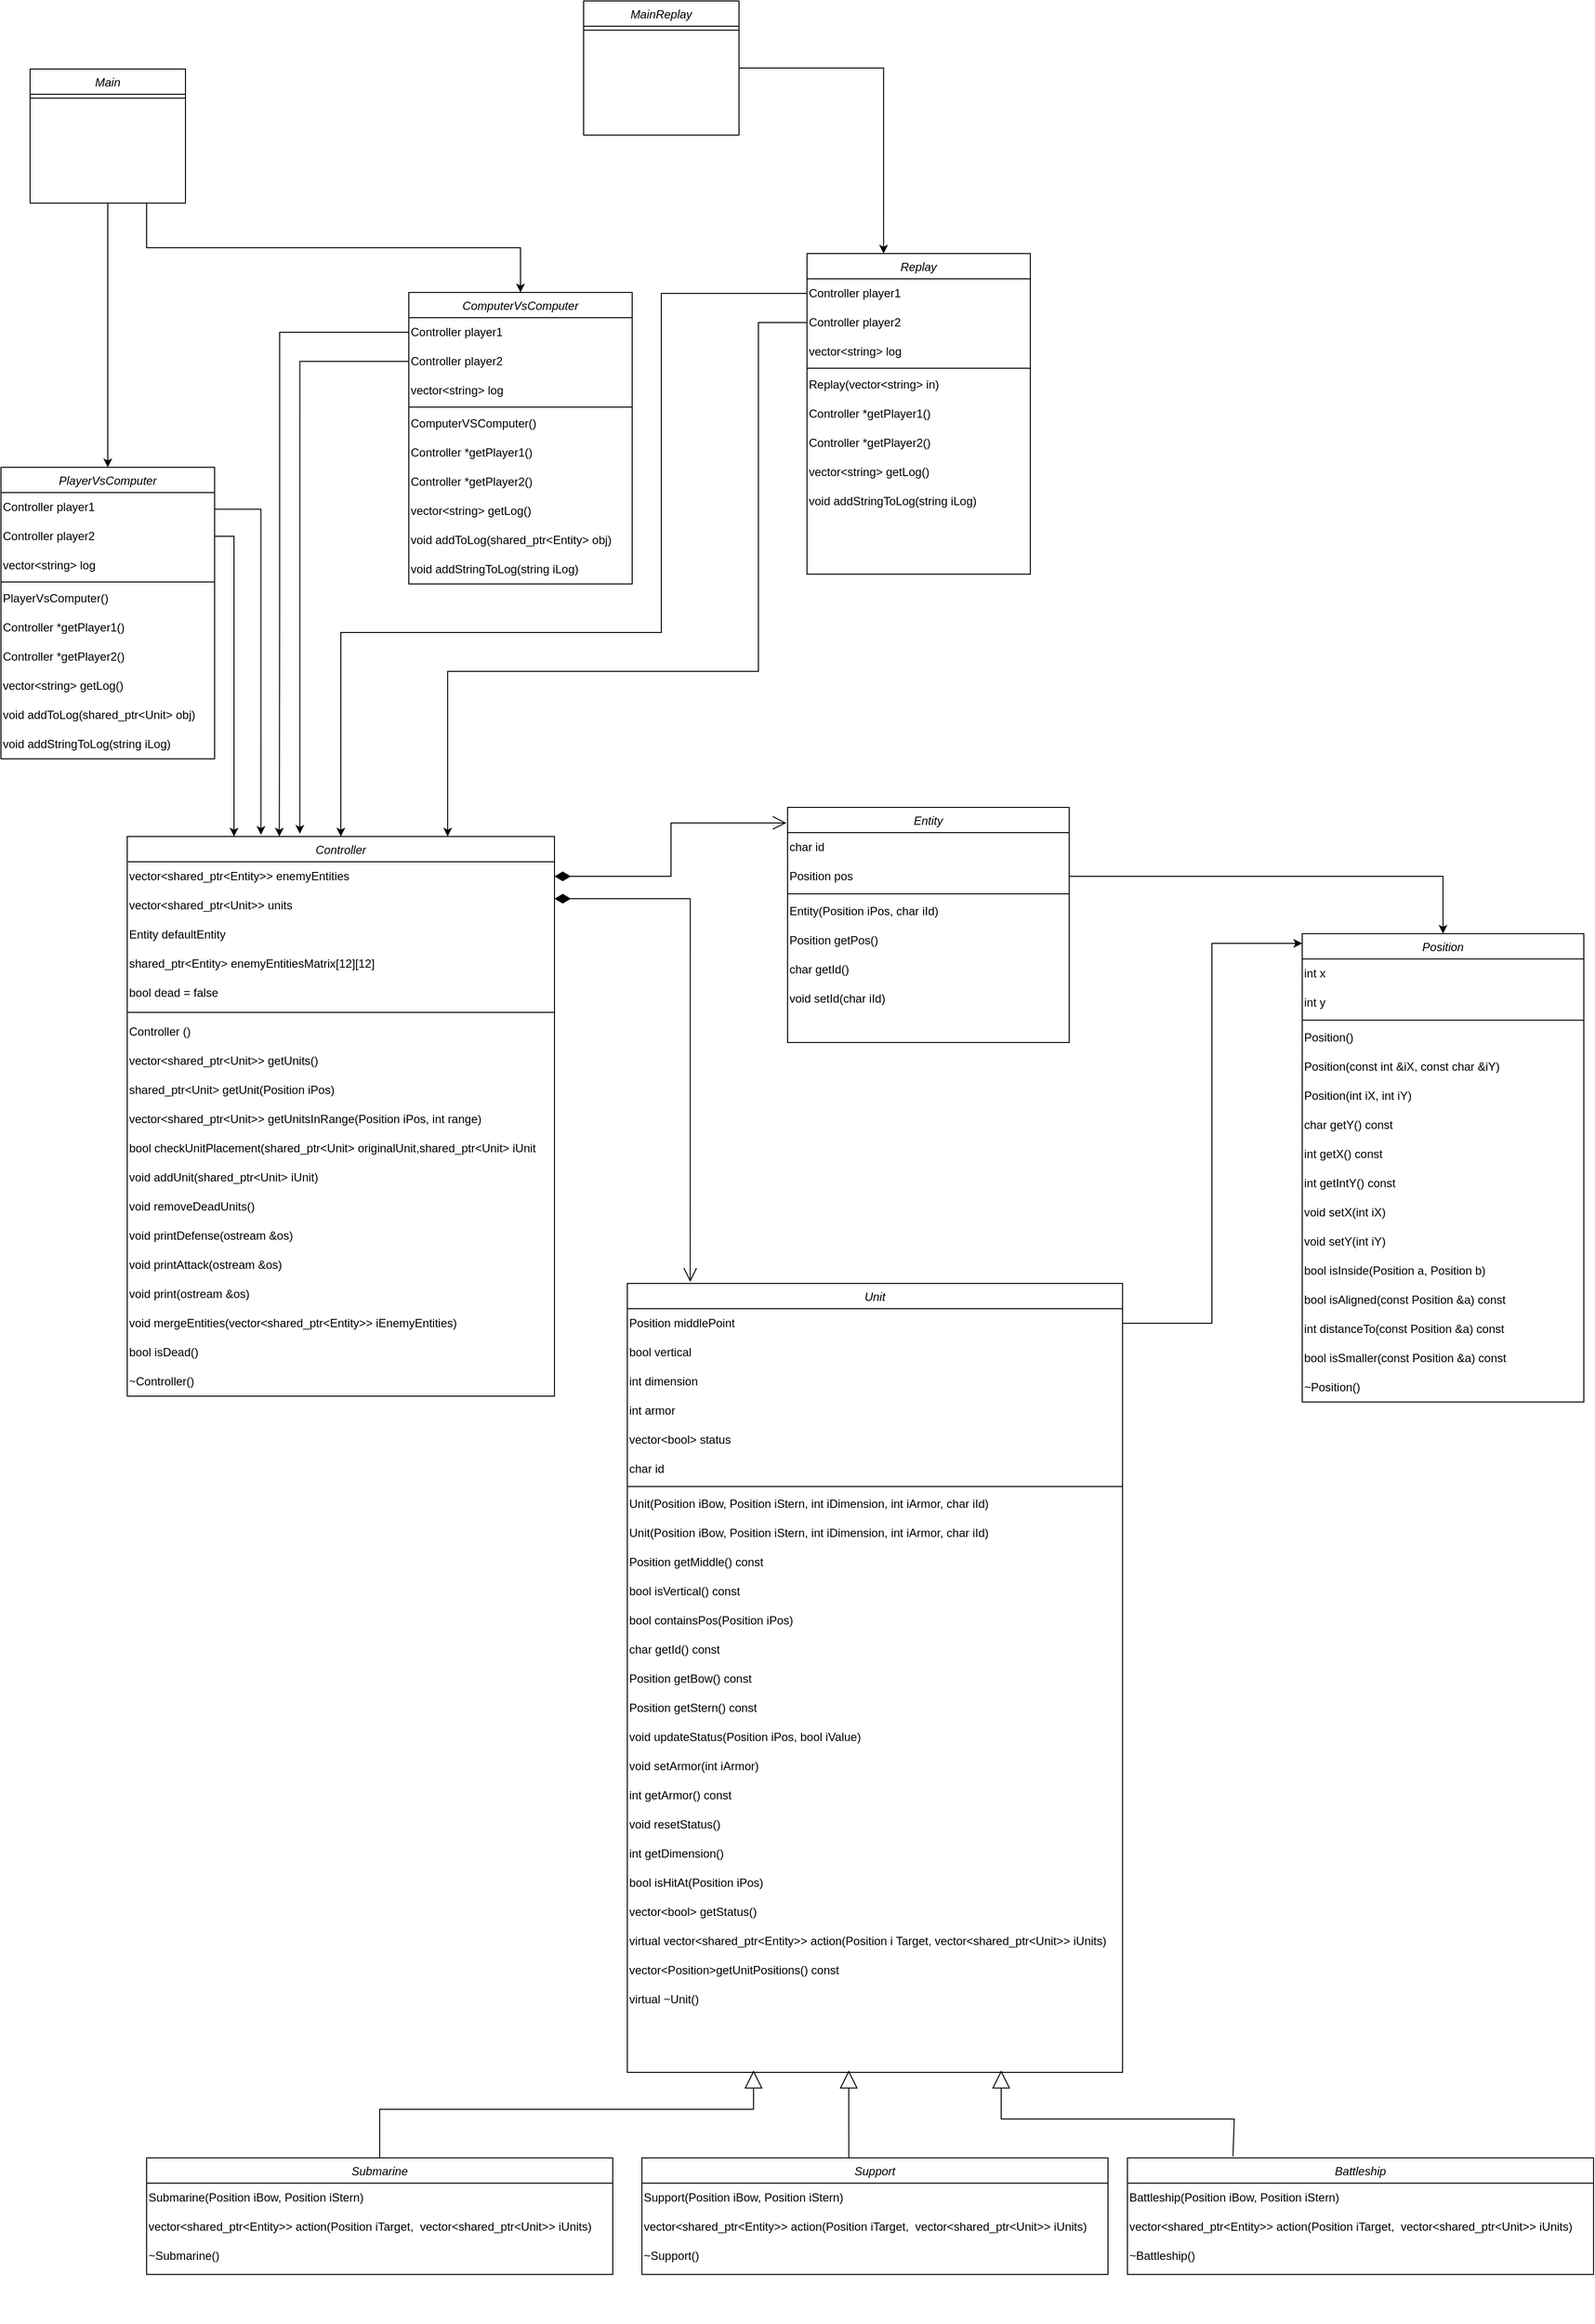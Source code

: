 <mxfile version="20.8.5" type="device"><diagram id="C5RBs43oDa-KdzZeNtuy" name="Page-1"><mxGraphModel dx="2187" dy="2402" grid="1" gridSize="10" guides="1" tooltips="1" connect="1" arrows="1" fold="1" page="1" pageScale="1" pageWidth="827" pageHeight="1169" math="0" shadow="0"><root><mxCell id="WIyWlLk6GJQsqaUBKTNV-0"/><mxCell id="WIyWlLk6GJQsqaUBKTNV-1" parent="WIyWlLk6GJQsqaUBKTNV-0"/><mxCell id="rDjXZkEFEKfx2-Y-VsFt-20" style="edgeStyle=orthogonalEdgeStyle;rounded=0;orthogonalLoop=1;jettySize=auto;html=1;" parent="WIyWlLk6GJQsqaUBKTNV-1" source="zkfFHV4jXpPFQw0GAbJ--0" target="rDjXZkEFEKfx2-Y-VsFt-1" edge="1"><mxGeometry relative="1" as="geometry"/></mxCell><mxCell id="rDjXZkEFEKfx2-Y-VsFt-21" style="edgeStyle=orthogonalEdgeStyle;rounded=0;orthogonalLoop=1;jettySize=auto;html=1;exitX=0.75;exitY=1;exitDx=0;exitDy=0;" parent="WIyWlLk6GJQsqaUBKTNV-1" source="zkfFHV4jXpPFQw0GAbJ--0" target="rDjXZkEFEKfx2-Y-VsFt-4" edge="1"><mxGeometry relative="1" as="geometry"/></mxCell><mxCell id="zkfFHV4jXpPFQw0GAbJ--0" value="Main" style="swimlane;fontStyle=2;align=center;verticalAlign=top;childLayout=stackLayout;horizontal=1;startSize=26;horizontalStack=0;resizeParent=1;resizeLast=0;collapsible=1;marginBottom=0;rounded=0;shadow=0;strokeWidth=1;" parent="WIyWlLk6GJQsqaUBKTNV-1" vertex="1"><mxGeometry x="-200" y="-190" width="160" height="138" as="geometry"><mxRectangle x="230" y="140" width="160" height="26" as="alternateBounds"/></mxGeometry></mxCell><mxCell id="zkfFHV4jXpPFQw0GAbJ--4" value="" style="line;html=1;strokeWidth=1;align=left;verticalAlign=middle;spacingTop=-1;spacingLeft=3;spacingRight=3;rotatable=0;labelPosition=right;points=[];portConstraint=eastwest;" parent="zkfFHV4jXpPFQw0GAbJ--0" vertex="1"><mxGeometry y="26" width="160" height="8" as="geometry"/></mxCell><mxCell id="rDjXZkEFEKfx2-Y-VsFt-1" value="PlayerVsComputer" style="swimlane;fontStyle=2;align=center;verticalAlign=top;childLayout=stackLayout;horizontal=1;startSize=26;horizontalStack=0;resizeParent=1;resizeLast=0;collapsible=1;marginBottom=0;rounded=0;shadow=0;strokeWidth=1;" parent="WIyWlLk6GJQsqaUBKTNV-1" vertex="1"><mxGeometry x="-230" y="220" width="220" height="300" as="geometry"><mxRectangle x="230" y="140" width="160" height="26" as="alternateBounds"/></mxGeometry></mxCell><mxCell id="rDjXZkEFEKfx2-Y-VsFt-3" value="&lt;div&gt;Controller player1&lt;/div&gt;" style="text;html=1;align=left;verticalAlign=middle;resizable=0;points=[];autosize=1;strokeColor=none;fillColor=none;" parent="rDjXZkEFEKfx2-Y-VsFt-1" vertex="1"><mxGeometry y="26" width="220" height="30" as="geometry"/></mxCell><mxCell id="TVX4Oz9y-UDK_gbs2O9g-25" value="&lt;div&gt;Controller player2&lt;/div&gt;" style="text;html=1;align=left;verticalAlign=middle;resizable=0;points=[];autosize=1;strokeColor=none;fillColor=none;" vertex="1" parent="rDjXZkEFEKfx2-Y-VsFt-1"><mxGeometry y="56" width="220" height="30" as="geometry"/></mxCell><mxCell id="TVX4Oz9y-UDK_gbs2O9g-26" value="vector&amp;lt;string&amp;gt; log" style="text;html=1;align=left;verticalAlign=middle;resizable=0;points=[];autosize=1;strokeColor=none;fillColor=none;" vertex="1" parent="rDjXZkEFEKfx2-Y-VsFt-1"><mxGeometry y="86" width="220" height="30" as="geometry"/></mxCell><mxCell id="rDjXZkEFEKfx2-Y-VsFt-2" value="" style="line;html=1;strokeWidth=1;align=left;verticalAlign=middle;spacingTop=-1;spacingLeft=3;spacingRight=3;rotatable=0;labelPosition=right;points=[];portConstraint=eastwest;" parent="rDjXZkEFEKfx2-Y-VsFt-1" vertex="1"><mxGeometry y="116" width="220" height="4" as="geometry"/></mxCell><mxCell id="TVX4Oz9y-UDK_gbs2O9g-29" value="PlayerVsComputer()" style="text;html=1;align=left;verticalAlign=middle;resizable=0;points=[];autosize=1;strokeColor=none;fillColor=none;" vertex="1" parent="rDjXZkEFEKfx2-Y-VsFt-1"><mxGeometry y="120" width="220" height="30" as="geometry"/></mxCell><mxCell id="TVX4Oz9y-UDK_gbs2O9g-30" value="Controller *getPlayer1()" style="text;html=1;align=left;verticalAlign=middle;resizable=0;points=[];autosize=1;strokeColor=none;fillColor=none;" vertex="1" parent="rDjXZkEFEKfx2-Y-VsFt-1"><mxGeometry y="150" width="220" height="30" as="geometry"/></mxCell><mxCell id="TVX4Oz9y-UDK_gbs2O9g-31" value="Controller *getPlayer2()" style="text;html=1;align=left;verticalAlign=middle;resizable=0;points=[];autosize=1;strokeColor=none;fillColor=none;" vertex="1" parent="rDjXZkEFEKfx2-Y-VsFt-1"><mxGeometry y="180" width="220" height="30" as="geometry"/></mxCell><mxCell id="TVX4Oz9y-UDK_gbs2O9g-32" value="vector&amp;lt;string&amp;gt; getLog()" style="text;html=1;align=left;verticalAlign=middle;resizable=0;points=[];autosize=1;strokeColor=none;fillColor=none;" vertex="1" parent="rDjXZkEFEKfx2-Y-VsFt-1"><mxGeometry y="210" width="220" height="30" as="geometry"/></mxCell><mxCell id="TVX4Oz9y-UDK_gbs2O9g-33" value="void addToLog(shared_ptr&amp;lt;Unit&amp;gt; obj)" style="text;html=1;align=left;verticalAlign=middle;resizable=0;points=[];autosize=1;strokeColor=none;fillColor=none;" vertex="1" parent="rDjXZkEFEKfx2-Y-VsFt-1"><mxGeometry y="240" width="220" height="30" as="geometry"/></mxCell><mxCell id="TVX4Oz9y-UDK_gbs2O9g-34" value="void addStringToLog(string iLog)" style="text;html=1;align=left;verticalAlign=middle;resizable=0;points=[];autosize=1;strokeColor=none;fillColor=none;" vertex="1" parent="rDjXZkEFEKfx2-Y-VsFt-1"><mxGeometry y="270" width="220" height="30" as="geometry"/></mxCell><mxCell id="rDjXZkEFEKfx2-Y-VsFt-4" value="ComputerVsComputer" style="swimlane;fontStyle=2;align=center;verticalAlign=top;childLayout=stackLayout;horizontal=1;startSize=26;horizontalStack=0;resizeParent=1;resizeLast=0;collapsible=1;marginBottom=0;rounded=0;shadow=0;strokeWidth=1;" parent="WIyWlLk6GJQsqaUBKTNV-1" vertex="1"><mxGeometry x="190" y="40" width="230" height="300" as="geometry"><mxRectangle x="230" y="140" width="160" height="26" as="alternateBounds"/></mxGeometry></mxCell><mxCell id="rDjXZkEFEKfx2-Y-VsFt-5" value="Controller player1" style="text;html=1;align=left;verticalAlign=middle;resizable=0;points=[];autosize=1;strokeColor=none;fillColor=none;" parent="rDjXZkEFEKfx2-Y-VsFt-4" vertex="1"><mxGeometry y="26" width="230" height="30" as="geometry"/></mxCell><mxCell id="TVX4Oz9y-UDK_gbs2O9g-35" value="&lt;div&gt;Controller player2&lt;/div&gt;" style="text;html=1;align=left;verticalAlign=middle;resizable=0;points=[];autosize=1;strokeColor=none;fillColor=none;" vertex="1" parent="rDjXZkEFEKfx2-Y-VsFt-4"><mxGeometry y="56" width="230" height="30" as="geometry"/></mxCell><mxCell id="TVX4Oz9y-UDK_gbs2O9g-36" value="vector&amp;lt;string&amp;gt; log" style="text;html=1;align=left;verticalAlign=middle;resizable=0;points=[];autosize=1;strokeColor=none;fillColor=none;" vertex="1" parent="rDjXZkEFEKfx2-Y-VsFt-4"><mxGeometry y="86" width="230" height="30" as="geometry"/></mxCell><mxCell id="rDjXZkEFEKfx2-Y-VsFt-6" value="" style="line;html=1;strokeWidth=1;align=left;verticalAlign=middle;spacingTop=-1;spacingLeft=3;spacingRight=3;rotatable=0;labelPosition=right;points=[];portConstraint=eastwest;" parent="rDjXZkEFEKfx2-Y-VsFt-4" vertex="1"><mxGeometry y="116" width="230" height="4" as="geometry"/></mxCell><mxCell id="TVX4Oz9y-UDK_gbs2O9g-37" value="ComputerVSComputer()" style="text;html=1;align=left;verticalAlign=middle;resizable=0;points=[];autosize=1;strokeColor=none;fillColor=none;" vertex="1" parent="rDjXZkEFEKfx2-Y-VsFt-4"><mxGeometry y="120" width="230" height="30" as="geometry"/></mxCell><mxCell id="TVX4Oz9y-UDK_gbs2O9g-38" value="Controller *getPlayer1()" style="text;html=1;align=left;verticalAlign=middle;resizable=0;points=[];autosize=1;strokeColor=none;fillColor=none;" vertex="1" parent="rDjXZkEFEKfx2-Y-VsFt-4"><mxGeometry y="150" width="230" height="30" as="geometry"/></mxCell><mxCell id="TVX4Oz9y-UDK_gbs2O9g-39" value="&lt;div&gt;Controller *getPlayer2()&lt;/div&gt;" style="text;html=1;align=left;verticalAlign=middle;resizable=0;points=[];autosize=1;strokeColor=none;fillColor=none;" vertex="1" parent="rDjXZkEFEKfx2-Y-VsFt-4"><mxGeometry y="180" width="230" height="30" as="geometry"/></mxCell><mxCell id="TVX4Oz9y-UDK_gbs2O9g-40" value="vector&amp;lt;string&amp;gt; getLog()" style="text;html=1;align=left;verticalAlign=middle;resizable=0;points=[];autosize=1;strokeColor=none;fillColor=none;" vertex="1" parent="rDjXZkEFEKfx2-Y-VsFt-4"><mxGeometry y="210" width="230" height="30" as="geometry"/></mxCell><mxCell id="TVX4Oz9y-UDK_gbs2O9g-41" value="void addToLog(shared_ptr&amp;lt;Entity&amp;gt; obj)" style="text;html=1;align=left;verticalAlign=middle;resizable=0;points=[];autosize=1;strokeColor=none;fillColor=none;" vertex="1" parent="rDjXZkEFEKfx2-Y-VsFt-4"><mxGeometry y="240" width="230" height="30" as="geometry"/></mxCell><mxCell id="TVX4Oz9y-UDK_gbs2O9g-42" value="void addStringToLog(string iLog)" style="text;html=1;align=left;verticalAlign=middle;resizable=0;points=[];autosize=1;strokeColor=none;fillColor=none;" vertex="1" parent="rDjXZkEFEKfx2-Y-VsFt-4"><mxGeometry y="270" width="230" height="30" as="geometry"/></mxCell><mxCell id="rDjXZkEFEKfx2-Y-VsFt-8" value="Controller" style="swimlane;fontStyle=2;align=center;verticalAlign=top;childLayout=stackLayout;horizontal=1;startSize=26;horizontalStack=0;resizeParent=1;resizeLast=0;collapsible=1;marginBottom=0;rounded=0;shadow=0;strokeWidth=1;" parent="WIyWlLk6GJQsqaUBKTNV-1" vertex="1"><mxGeometry x="-100" y="600" width="440" height="576" as="geometry"><mxRectangle x="230" y="140" width="160" height="26" as="alternateBounds"/></mxGeometry></mxCell><mxCell id="rDjXZkEFEKfx2-Y-VsFt-9" value="vector&amp;lt;shared_ptr&amp;lt;Entity&amp;gt;&amp;gt; enemyEntities" style="text;html=1;align=left;verticalAlign=middle;resizable=0;points=[];autosize=1;strokeColor=none;fillColor=none;" parent="rDjXZkEFEKfx2-Y-VsFt-8" vertex="1"><mxGeometry y="26" width="440" height="30" as="geometry"/></mxCell><mxCell id="rDjXZkEFEKfx2-Y-VsFt-13" value="vector&amp;lt;shared_ptr&amp;lt;Unit&amp;gt;&amp;gt; units " style="text;html=1;align=left;verticalAlign=middle;resizable=0;points=[];autosize=1;strokeColor=none;fillColor=none;" parent="rDjXZkEFEKfx2-Y-VsFt-8" vertex="1"><mxGeometry y="56" width="440" height="30" as="geometry"/></mxCell><mxCell id="TVX4Oz9y-UDK_gbs2O9g-12" value="Entity defaultEntity" style="text;html=1;align=left;verticalAlign=middle;resizable=0;points=[];autosize=1;strokeColor=none;fillColor=none;" vertex="1" parent="rDjXZkEFEKfx2-Y-VsFt-8"><mxGeometry y="86" width="440" height="30" as="geometry"/></mxCell><mxCell id="TVX4Oz9y-UDK_gbs2O9g-13" value="shared_ptr&amp;lt;Entity&amp;gt; enemyEntitiesMatrix[12][12]" style="text;html=1;align=left;verticalAlign=middle;resizable=0;points=[];autosize=1;strokeColor=none;fillColor=none;" vertex="1" parent="rDjXZkEFEKfx2-Y-VsFt-8"><mxGeometry y="116" width="440" height="30" as="geometry"/></mxCell><mxCell id="TVX4Oz9y-UDK_gbs2O9g-14" value="bool dead = false" style="text;html=1;align=left;verticalAlign=middle;resizable=0;points=[];autosize=1;strokeColor=none;fillColor=none;" vertex="1" parent="rDjXZkEFEKfx2-Y-VsFt-8"><mxGeometry y="146" width="440" height="30" as="geometry"/></mxCell><mxCell id="rDjXZkEFEKfx2-Y-VsFt-10" value="" style="line;html=1;strokeWidth=1;align=left;verticalAlign=middle;spacingTop=-1;spacingLeft=3;spacingRight=3;rotatable=0;labelPosition=right;points=[];portConstraint=eastwest;" parent="rDjXZkEFEKfx2-Y-VsFt-8" vertex="1"><mxGeometry y="176" width="440" height="10" as="geometry"/></mxCell><mxCell id="rDjXZkEFEKfx2-Y-VsFt-26" value="Controller ()" style="text;html=1;align=left;verticalAlign=middle;resizable=0;points=[];autosize=1;strokeColor=none;fillColor=none;" parent="rDjXZkEFEKfx2-Y-VsFt-8" vertex="1"><mxGeometry y="186" width="440" height="30" as="geometry"/></mxCell><mxCell id="rDjXZkEFEKfx2-Y-VsFt-28" value="vector&amp;lt;shared_ptr&amp;lt;Unit&amp;gt;&amp;gt; getUnits()" style="text;html=1;align=left;verticalAlign=middle;resizable=0;points=[];autosize=1;strokeColor=none;fillColor=none;" parent="rDjXZkEFEKfx2-Y-VsFt-8" vertex="1"><mxGeometry y="216" width="440" height="30" as="geometry"/></mxCell><mxCell id="rDjXZkEFEKfx2-Y-VsFt-29" value="shared_ptr&amp;lt;Unit&amp;gt; getUnit(Position iPos)" style="text;html=1;align=left;verticalAlign=middle;resizable=0;points=[];autosize=1;strokeColor=none;fillColor=none;" parent="rDjXZkEFEKfx2-Y-VsFt-8" vertex="1"><mxGeometry y="246" width="440" height="30" as="geometry"/></mxCell><mxCell id="rDjXZkEFEKfx2-Y-VsFt-30" value="vector&amp;lt;shared_ptr&amp;lt;Unit&amp;gt;&amp;gt; getUnitsInRange(Position iPos, int range)" style="text;html=1;align=left;verticalAlign=middle;resizable=0;points=[];autosize=1;strokeColor=none;fillColor=none;" parent="rDjXZkEFEKfx2-Y-VsFt-8" vertex="1"><mxGeometry y="276" width="440" height="30" as="geometry"/></mxCell><mxCell id="TVX4Oz9y-UDK_gbs2O9g-15" value="bool checkUnitPlacement(shared_ptr&amp;lt;Unit&amp;gt; originalUnit,shared_ptr&amp;lt;Unit&amp;gt; iUnit" style="text;html=1;align=left;verticalAlign=middle;resizable=0;points=[];autosize=1;strokeColor=none;fillColor=none;" vertex="1" parent="rDjXZkEFEKfx2-Y-VsFt-8"><mxGeometry y="306" width="440" height="30" as="geometry"/></mxCell><mxCell id="rDjXZkEFEKfx2-Y-VsFt-31" value="void addUnit(shared_ptr&amp;lt;Unit&amp;gt; iUnit)" style="text;html=1;align=left;verticalAlign=middle;resizable=0;points=[];autosize=1;strokeColor=none;fillColor=none;" parent="rDjXZkEFEKfx2-Y-VsFt-8" vertex="1"><mxGeometry y="336" width="440" height="30" as="geometry"/></mxCell><mxCell id="rDjXZkEFEKfx2-Y-VsFt-27" value="void removeDeadUnits()" style="text;html=1;align=left;verticalAlign=middle;resizable=0;points=[];autosize=1;strokeColor=none;fillColor=none;" parent="rDjXZkEFEKfx2-Y-VsFt-8" vertex="1"><mxGeometry y="366" width="440" height="30" as="geometry"/></mxCell><mxCell id="TVX4Oz9y-UDK_gbs2O9g-17" value="void printDefense(ostream &amp;amp;os)" style="text;html=1;align=left;verticalAlign=middle;resizable=0;points=[];autosize=1;strokeColor=none;fillColor=none;" vertex="1" parent="rDjXZkEFEKfx2-Y-VsFt-8"><mxGeometry y="396" width="440" height="30" as="geometry"/></mxCell><mxCell id="TVX4Oz9y-UDK_gbs2O9g-18" value="void printAttack(ostream &amp;amp;os)" style="text;html=1;align=left;verticalAlign=middle;resizable=0;points=[];autosize=1;strokeColor=none;fillColor=none;" vertex="1" parent="rDjXZkEFEKfx2-Y-VsFt-8"><mxGeometry y="426" width="440" height="30" as="geometry"/></mxCell><mxCell id="TVX4Oz9y-UDK_gbs2O9g-19" value="&lt;div&gt;void print(ostream &amp;amp;os)&lt;/div&gt;" style="text;html=1;align=left;verticalAlign=middle;resizable=0;points=[];autosize=1;strokeColor=none;fillColor=none;" vertex="1" parent="rDjXZkEFEKfx2-Y-VsFt-8"><mxGeometry y="456" width="440" height="30" as="geometry"/></mxCell><mxCell id="TVX4Oz9y-UDK_gbs2O9g-20" value="void mergeEntities(vector&amp;lt;shared_ptr&amp;lt;Entity&amp;gt;&amp;gt; iEnemyEntities)" style="text;html=1;align=left;verticalAlign=middle;resizable=0;points=[];autosize=1;strokeColor=none;fillColor=none;" vertex="1" parent="rDjXZkEFEKfx2-Y-VsFt-8"><mxGeometry y="486" width="440" height="30" as="geometry"/></mxCell><mxCell id="TVX4Oz9y-UDK_gbs2O9g-21" value="bool isDead()" style="text;html=1;align=left;verticalAlign=middle;resizable=0;points=[];autosize=1;strokeColor=none;fillColor=none;" vertex="1" parent="rDjXZkEFEKfx2-Y-VsFt-8"><mxGeometry y="516" width="440" height="30" as="geometry"/></mxCell><mxCell id="jELDrDaK_iB4MSTsJvX1-37" value="&lt;div align=&quot;left&quot;&gt;~Controller()&lt;/div&gt;" style="text;html=1;align=left;verticalAlign=middle;resizable=0;points=[];autosize=1;strokeColor=none;fillColor=none;" parent="rDjXZkEFEKfx2-Y-VsFt-8" vertex="1"><mxGeometry y="546" width="440" height="30" as="geometry"/></mxCell><mxCell id="rDjXZkEFEKfx2-Y-VsFt-33" value="Unit" style="swimlane;fontStyle=2;align=center;verticalAlign=top;childLayout=stackLayout;horizontal=1;startSize=26;horizontalStack=0;resizeParent=1;resizeLast=0;collapsible=1;marginBottom=0;rounded=0;shadow=0;strokeWidth=1;" parent="WIyWlLk6GJQsqaUBKTNV-1" vertex="1"><mxGeometry x="415" y="1060" width="510" height="812" as="geometry"><mxRectangle x="230" y="140" width="160" height="26" as="alternateBounds"/></mxGeometry></mxCell><mxCell id="rDjXZkEFEKfx2-Y-VsFt-34" value="Position middlePoint" style="text;html=1;align=left;verticalAlign=middle;resizable=0;points=[];autosize=1;strokeColor=none;fillColor=none;" parent="rDjXZkEFEKfx2-Y-VsFt-33" vertex="1"><mxGeometry y="26" width="510" height="30" as="geometry"/></mxCell><mxCell id="rDjXZkEFEKfx2-Y-VsFt-35" value="bool vertical" style="text;html=1;align=left;verticalAlign=middle;resizable=0;points=[];autosize=1;strokeColor=none;fillColor=none;" parent="rDjXZkEFEKfx2-Y-VsFt-33" vertex="1"><mxGeometry y="56" width="510" height="30" as="geometry"/></mxCell><mxCell id="rDjXZkEFEKfx2-Y-VsFt-36" value="int dimension" style="text;html=1;align=left;verticalAlign=middle;resizable=0;points=[];autosize=1;strokeColor=none;fillColor=none;" parent="rDjXZkEFEKfx2-Y-VsFt-33" vertex="1"><mxGeometry y="86" width="510" height="30" as="geometry"/></mxCell><mxCell id="rDjXZkEFEKfx2-Y-VsFt-44" value="int armor" style="text;html=1;align=left;verticalAlign=middle;resizable=0;points=[];autosize=1;strokeColor=none;fillColor=none;" parent="rDjXZkEFEKfx2-Y-VsFt-33" vertex="1"><mxGeometry y="116" width="510" height="30" as="geometry"/></mxCell><mxCell id="rDjXZkEFEKfx2-Y-VsFt-45" value="vector&amp;lt;bool&amp;gt; status" style="text;html=1;align=left;verticalAlign=middle;resizable=0;points=[];autosize=1;strokeColor=none;fillColor=none;" parent="rDjXZkEFEKfx2-Y-VsFt-33" vertex="1"><mxGeometry y="146" width="510" height="30" as="geometry"/></mxCell><mxCell id="rDjXZkEFEKfx2-Y-VsFt-46" value="char id" style="text;html=1;align=left;verticalAlign=middle;resizable=0;points=[];autosize=1;strokeColor=none;fillColor=none;" parent="rDjXZkEFEKfx2-Y-VsFt-33" vertex="1"><mxGeometry y="176" width="510" height="30" as="geometry"/></mxCell><mxCell id="rDjXZkEFEKfx2-Y-VsFt-37" value="" style="line;html=1;strokeWidth=1;align=left;verticalAlign=middle;spacingTop=-1;spacingLeft=3;spacingRight=3;rotatable=0;labelPosition=right;points=[];portConstraint=eastwest;" parent="rDjXZkEFEKfx2-Y-VsFt-33" vertex="1"><mxGeometry y="206" width="510" height="6" as="geometry"/></mxCell><mxCell id="rDjXZkEFEKfx2-Y-VsFt-38" value="Unit(Position iBow, Position iStern, int iDimension, int iArmor, char iId)" style="text;html=1;align=left;verticalAlign=middle;resizable=0;points=[];autosize=1;strokeColor=none;fillColor=none;" parent="rDjXZkEFEKfx2-Y-VsFt-33" vertex="1"><mxGeometry y="212" width="510" height="30" as="geometry"/></mxCell><mxCell id="TVX4Oz9y-UDK_gbs2O9g-0" value="Unit(Position iBow, Position iStern, int iDimension, int iArmor, char iId)" style="text;html=1;align=left;verticalAlign=middle;resizable=0;points=[];autosize=1;strokeColor=none;fillColor=none;" vertex="1" parent="rDjXZkEFEKfx2-Y-VsFt-33"><mxGeometry y="242" width="510" height="30" as="geometry"/></mxCell><mxCell id="rDjXZkEFEKfx2-Y-VsFt-39" value="Position getMiddle() const" style="text;html=1;align=left;verticalAlign=middle;resizable=0;points=[];autosize=1;strokeColor=none;fillColor=none;" parent="rDjXZkEFEKfx2-Y-VsFt-33" vertex="1"><mxGeometry y="272" width="510" height="30" as="geometry"/></mxCell><mxCell id="rDjXZkEFEKfx2-Y-VsFt-43" value="&lt;div&gt;bool isVertical() const&lt;/div&gt;" style="text;html=1;align=left;verticalAlign=middle;resizable=0;points=[];autosize=1;strokeColor=none;fillColor=none;" parent="rDjXZkEFEKfx2-Y-VsFt-33" vertex="1"><mxGeometry y="302" width="510" height="30" as="geometry"/></mxCell><mxCell id="TVX4Oz9y-UDK_gbs2O9g-1" value="bool containsPos(Position iPos)" style="text;html=1;align=left;verticalAlign=middle;resizable=0;points=[];autosize=1;strokeColor=none;fillColor=none;" vertex="1" parent="rDjXZkEFEKfx2-Y-VsFt-33"><mxGeometry y="332" width="510" height="30" as="geometry"/></mxCell><mxCell id="rDjXZkEFEKfx2-Y-VsFt-41" value="&lt;div&gt;char getId() const&lt;/div&gt;" style="text;html=1;align=left;verticalAlign=middle;resizable=0;points=[];autosize=1;strokeColor=none;fillColor=none;" parent="rDjXZkEFEKfx2-Y-VsFt-33" vertex="1"><mxGeometry y="362" width="510" height="30" as="geometry"/></mxCell><mxCell id="jELDrDaK_iB4MSTsJvX1-11" value="Position getBow() const" style="text;html=1;align=left;verticalAlign=middle;resizable=0;points=[];autosize=1;strokeColor=none;fillColor=none;" parent="rDjXZkEFEKfx2-Y-VsFt-33" vertex="1"><mxGeometry y="392" width="510" height="30" as="geometry"/></mxCell><mxCell id="jELDrDaK_iB4MSTsJvX1-12" value="&lt;div align=&quot;left&quot;&gt;Position getStern() const&lt;br&gt;&lt;/div&gt;" style="text;html=1;align=left;verticalAlign=middle;resizable=0;points=[];autosize=1;strokeColor=none;fillColor=none;" parent="rDjXZkEFEKfx2-Y-VsFt-33" vertex="1"><mxGeometry y="422" width="510" height="30" as="geometry"/></mxCell><mxCell id="jELDrDaK_iB4MSTsJvX1-13" value="&lt;div align=&quot;left&quot;&gt;void updateStatus(Position iPos, bool iValue)&lt;/div&gt;" style="text;html=1;align=left;verticalAlign=middle;resizable=0;points=[];autosize=1;strokeColor=none;fillColor=none;" parent="rDjXZkEFEKfx2-Y-VsFt-33" vertex="1"><mxGeometry y="452" width="510" height="30" as="geometry"/></mxCell><mxCell id="jELDrDaK_iB4MSTsJvX1-17" value="&lt;div align=&quot;left&quot;&gt;void setArmor(int iArmor)&lt;/div&gt;" style="text;html=1;align=left;verticalAlign=middle;resizable=0;points=[];autosize=1;strokeColor=none;fillColor=none;" parent="rDjXZkEFEKfx2-Y-VsFt-33" vertex="1"><mxGeometry y="482" width="510" height="30" as="geometry"/></mxCell><mxCell id="TVX4Oz9y-UDK_gbs2O9g-2" value="int getArmor() const" style="text;html=1;align=left;verticalAlign=middle;resizable=0;points=[];autosize=1;strokeColor=none;fillColor=none;" vertex="1" parent="rDjXZkEFEKfx2-Y-VsFt-33"><mxGeometry y="512" width="510" height="30" as="geometry"/></mxCell><mxCell id="jELDrDaK_iB4MSTsJvX1-14" value="&lt;div align=&quot;left&quot;&gt;void resetStatus()&lt;br&gt;&lt;/div&gt;" style="text;html=1;align=left;verticalAlign=middle;resizable=0;points=[];autosize=1;strokeColor=none;fillColor=none;" parent="rDjXZkEFEKfx2-Y-VsFt-33" vertex="1"><mxGeometry y="542" width="510" height="30" as="geometry"/></mxCell><mxCell id="jELDrDaK_iB4MSTsJvX1-15" value="&lt;div align=&quot;left&quot;&gt;int getDimension()&lt;br&gt;&lt;/div&gt;" style="text;html=1;align=left;verticalAlign=middle;resizable=0;points=[];autosize=1;strokeColor=none;fillColor=none;" parent="rDjXZkEFEKfx2-Y-VsFt-33" vertex="1"><mxGeometry y="572" width="510" height="30" as="geometry"/></mxCell><mxCell id="TVX4Oz9y-UDK_gbs2O9g-3" value="bool isHitAt(Position iPos)" style="text;html=1;align=left;verticalAlign=middle;resizable=0;points=[];autosize=1;strokeColor=none;fillColor=none;" vertex="1" parent="rDjXZkEFEKfx2-Y-VsFt-33"><mxGeometry y="602" width="510" height="30" as="geometry"/></mxCell><mxCell id="jELDrDaK_iB4MSTsJvX1-16" value="&lt;div align=&quot;left&quot;&gt;vector&amp;lt;bool&amp;gt; getStatus()&lt;/div&gt;" style="text;html=1;align=left;verticalAlign=middle;resizable=0;points=[];autosize=1;strokeColor=none;fillColor=none;" parent="rDjXZkEFEKfx2-Y-VsFt-33" vertex="1"><mxGeometry y="632" width="510" height="30" as="geometry"/></mxCell><mxCell id="rDjXZkEFEKfx2-Y-VsFt-40" value="virtual vector&amp;lt;shared_ptr&amp;lt;Entity&amp;gt;&amp;gt; action(Position i Target, vector&amp;lt;shared_ptr&amp;lt;Unit&amp;gt;&amp;gt; iUnits)" style="text;html=1;align=left;verticalAlign=middle;resizable=0;points=[];autosize=1;strokeColor=none;fillColor=none;" parent="rDjXZkEFEKfx2-Y-VsFt-33" vertex="1"><mxGeometry y="662" width="510" height="30" as="geometry"/></mxCell><mxCell id="rDjXZkEFEKfx2-Y-VsFt-42" value="vector&amp;lt;Position&amp;gt;getUnitPositions() const" style="text;html=1;align=left;verticalAlign=middle;resizable=0;points=[];autosize=1;strokeColor=none;fillColor=none;" parent="rDjXZkEFEKfx2-Y-VsFt-33" vertex="1"><mxGeometry y="692" width="510" height="30" as="geometry"/></mxCell><mxCell id="jELDrDaK_iB4MSTsJvX1-19" value="&lt;div align=&quot;left&quot;&gt;virtual ~Unit()&lt;/div&gt;" style="text;html=1;align=left;verticalAlign=middle;resizable=0;points=[];autosize=1;strokeColor=none;fillColor=none;" parent="rDjXZkEFEKfx2-Y-VsFt-33" vertex="1"><mxGeometry y="722" width="510" height="30" as="geometry"/></mxCell><mxCell id="rDjXZkEFEKfx2-Y-VsFt-47" value="Submarine" style="swimlane;fontStyle=2;align=center;verticalAlign=top;childLayout=stackLayout;horizontal=1;startSize=26;horizontalStack=0;resizeParent=1;resizeLast=0;collapsible=1;marginBottom=0;rounded=0;shadow=0;strokeWidth=1;" parent="WIyWlLk6GJQsqaUBKTNV-1" vertex="1"><mxGeometry x="-80" y="1960" width="480" height="120" as="geometry"><mxRectangle x="230" y="140" width="160" height="26" as="alternateBounds"/></mxGeometry></mxCell><mxCell id="jELDrDaK_iB4MSTsJvX1-3" value="&lt;div align=&quot;left&quot;&gt;Submarine(Position iBow, Position iStern)&lt;/div&gt;" style="text;html=1;align=left;verticalAlign=middle;resizable=0;points=[];autosize=1;strokeColor=none;fillColor=none;" parent="rDjXZkEFEKfx2-Y-VsFt-47" vertex="1"><mxGeometry y="26" width="480" height="30" as="geometry"/></mxCell><mxCell id="jELDrDaK_iB4MSTsJvX1-6" value="&lt;div align=&quot;left&quot;&gt;vector&amp;lt;shared_ptr&amp;lt;Entity&amp;gt;&amp;gt; action(Position iTarget,&amp;nbsp; vector&amp;lt;shared_ptr&amp;lt;Unit&amp;gt;&amp;gt; iUnits)&lt;/div&gt;" style="text;html=1;align=left;verticalAlign=middle;resizable=0;points=[];autosize=1;strokeColor=none;fillColor=none;" parent="rDjXZkEFEKfx2-Y-VsFt-47" vertex="1"><mxGeometry y="56" width="480" height="30" as="geometry"/></mxCell><mxCell id="jELDrDaK_iB4MSTsJvX1-10" value="&lt;div align=&quot;left&quot;&gt;~Submarine()&lt;br&gt;&lt;/div&gt;" style="text;html=1;align=left;verticalAlign=middle;resizable=0;points=[];autosize=1;strokeColor=none;fillColor=none;" parent="rDjXZkEFEKfx2-Y-VsFt-47" vertex="1"><mxGeometry y="86" width="480" height="30" as="geometry"/></mxCell><mxCell id="rDjXZkEFEKfx2-Y-VsFt-61" value="Support" style="swimlane;fontStyle=2;align=center;verticalAlign=top;childLayout=stackLayout;horizontal=1;startSize=26;horizontalStack=0;resizeParent=1;resizeLast=0;collapsible=1;marginBottom=0;rounded=0;shadow=0;strokeWidth=1;" parent="WIyWlLk6GJQsqaUBKTNV-1" vertex="1"><mxGeometry x="430" y="1960" width="480" height="120" as="geometry"><mxRectangle x="230" y="140" width="160" height="26" as="alternateBounds"/></mxGeometry></mxCell><mxCell id="jELDrDaK_iB4MSTsJvX1-2" value="Support(Position iBow, Position iStern)" style="text;html=1;align=left;verticalAlign=middle;resizable=0;points=[];autosize=1;strokeColor=none;fillColor=none;" parent="rDjXZkEFEKfx2-Y-VsFt-61" vertex="1"><mxGeometry y="26" width="480" height="30" as="geometry"/></mxCell><mxCell id="jELDrDaK_iB4MSTsJvX1-4" value="&lt;div align=&quot;left&quot;&gt;vector&amp;lt;shared_ptr&amp;lt;Entity&amp;gt;&amp;gt; action(Position iTarget,&amp;nbsp; vector&amp;lt;shared_ptr&amp;lt;Unit&amp;gt;&amp;gt; iUnits)&lt;/div&gt;" style="text;html=1;align=left;verticalAlign=middle;resizable=0;points=[];autosize=1;strokeColor=none;fillColor=none;" parent="rDjXZkEFEKfx2-Y-VsFt-61" vertex="1"><mxGeometry y="56" width="480" height="30" as="geometry"/></mxCell><mxCell id="jELDrDaK_iB4MSTsJvX1-8" value="&lt;div align=&quot;left&quot;&gt;~Support()&lt;br&gt;&lt;/div&gt;" style="text;html=1;align=left;verticalAlign=middle;resizable=0;points=[];autosize=1;strokeColor=none;fillColor=none;" parent="rDjXZkEFEKfx2-Y-VsFt-61" vertex="1"><mxGeometry y="86" width="480" height="30" as="geometry"/></mxCell><mxCell id="rDjXZkEFEKfx2-Y-VsFt-63" value="Battleship" style="swimlane;fontStyle=2;align=center;verticalAlign=top;childLayout=stackLayout;horizontal=1;startSize=26;horizontalStack=0;resizeParent=1;resizeLast=0;collapsible=1;marginBottom=0;rounded=0;shadow=0;strokeWidth=1;" parent="WIyWlLk6GJQsqaUBKTNV-1" vertex="1"><mxGeometry x="930" y="1960" width="480" height="120" as="geometry"><mxRectangle x="230" y="140" width="160" height="26" as="alternateBounds"/></mxGeometry></mxCell><mxCell id="jELDrDaK_iB4MSTsJvX1-0" value="Battleship(Position iBow, Position iStern)" style="text;html=1;align=left;verticalAlign=middle;resizable=0;points=[];autosize=1;strokeColor=none;fillColor=none;" parent="rDjXZkEFEKfx2-Y-VsFt-63" vertex="1"><mxGeometry y="26" width="480" height="30" as="geometry"/></mxCell><mxCell id="jELDrDaK_iB4MSTsJvX1-5" value="&lt;div align=&quot;left&quot;&gt;vector&amp;lt;shared_ptr&amp;lt;Entity&amp;gt;&amp;gt; action(Position iTarget,&amp;nbsp; vector&amp;lt;shared_ptr&amp;lt;Unit&amp;gt;&amp;gt; iUnits)&lt;/div&gt;" style="text;html=1;align=left;verticalAlign=middle;resizable=0;points=[];autosize=1;strokeColor=none;fillColor=none;" parent="rDjXZkEFEKfx2-Y-VsFt-63" vertex="1"><mxGeometry y="56" width="480" height="30" as="geometry"/></mxCell><mxCell id="jELDrDaK_iB4MSTsJvX1-9" value="&lt;div align=&quot;left&quot;&gt;~Battleship()&lt;br&gt;&lt;/div&gt;" style="text;html=1;align=left;verticalAlign=middle;resizable=0;points=[];autosize=1;strokeColor=none;fillColor=none;" parent="rDjXZkEFEKfx2-Y-VsFt-63" vertex="1"><mxGeometry y="86" width="480" height="30" as="geometry"/></mxCell><mxCell id="rDjXZkEFEKfx2-Y-VsFt-65" value="" style="endArrow=block;endSize=16;endFill=0;html=1;rounded=0;exitX=0.5;exitY=0;exitDx=0;exitDy=0;" parent="WIyWlLk6GJQsqaUBKTNV-1" source="rDjXZkEFEKfx2-Y-VsFt-47" edge="1"><mxGeometry x="-0.125" y="10" width="160" relative="1" as="geometry"><mxPoint x="390" y="1600" as="sourcePoint"/><mxPoint x="545" y="1870" as="targetPoint"/><Array as="points"><mxPoint x="160" y="1910"/><mxPoint x="545" y="1910"/></Array><mxPoint as="offset"/></mxGeometry></mxCell><mxCell id="rDjXZkEFEKfx2-Y-VsFt-67" value="&amp;nbsp;" style="endArrow=block;endSize=16;endFill=0;html=1;rounded=0;exitX=0.405;exitY=-0.013;exitDx=0;exitDy=0;exitPerimeter=0;" parent="WIyWlLk6GJQsqaUBKTNV-1" edge="1"><mxGeometry x="-0.125" y="10" width="160" relative="1" as="geometry"><mxPoint x="1038.7" y="1958.44" as="sourcePoint"/><mxPoint x="800" y="1870" as="targetPoint"/><Array as="points"><mxPoint x="1040" y="1920"/><mxPoint x="800" y="1920"/></Array><mxPoint as="offset"/></mxGeometry></mxCell><mxCell id="rDjXZkEFEKfx2-Y-VsFt-68" value="" style="endArrow=open;html=1;endSize=12;startArrow=diamondThin;startSize=14;startFill=1;edgeStyle=orthogonalEdgeStyle;align=left;verticalAlign=bottom;rounded=0;entryX=0.127;entryY=-0.002;entryDx=0;entryDy=0;entryPerimeter=0;" parent="WIyWlLk6GJQsqaUBKTNV-1" source="rDjXZkEFEKfx2-Y-VsFt-13" target="rDjXZkEFEKfx2-Y-VsFt-33" edge="1"><mxGeometry x="-0.863" y="15" relative="1" as="geometry"><mxPoint x="280" y="560" as="sourcePoint"/><mxPoint x="480" y="1050" as="targetPoint"/><mxPoint as="offset"/><Array as="points"><mxPoint x="480" y="664"/></Array></mxGeometry></mxCell><mxCell id="rDjXZkEFEKfx2-Y-VsFt-66" value="" style="endArrow=block;endSize=16;endFill=0;html=1;rounded=0;exitX=0.444;exitY=0.004;exitDx=0;exitDy=0;exitPerimeter=0;" parent="WIyWlLk6GJQsqaUBKTNV-1" source="rDjXZkEFEKfx2-Y-VsFt-61" edge="1"><mxGeometry x="-0.125" y="10" width="160" relative="1" as="geometry"><mxPoint x="560" y="1600" as="sourcePoint"/><mxPoint x="643" y="1870" as="targetPoint"/><Array as="points"/><mxPoint as="offset"/></mxGeometry></mxCell><mxCell id="rDjXZkEFEKfx2-Y-VsFt-69" value="Position" style="swimlane;fontStyle=2;align=center;verticalAlign=top;childLayout=stackLayout;horizontal=1;startSize=26;horizontalStack=0;resizeParent=1;resizeLast=0;collapsible=1;marginBottom=0;rounded=0;shadow=0;strokeWidth=1;" parent="WIyWlLk6GJQsqaUBKTNV-1" vertex="1"><mxGeometry x="1110" y="700" width="290" height="482" as="geometry"><mxRectangle x="230" y="140" width="160" height="26" as="alternateBounds"/></mxGeometry></mxCell><mxCell id="rDjXZkEFEKfx2-Y-VsFt-70" value="int x" style="text;html=1;align=left;verticalAlign=middle;resizable=0;points=[];autosize=1;strokeColor=none;fillColor=none;" parent="rDjXZkEFEKfx2-Y-VsFt-69" vertex="1"><mxGeometry y="26" width="290" height="30" as="geometry"/></mxCell><mxCell id="rDjXZkEFEKfx2-Y-VsFt-71" value="int y" style="text;html=1;align=left;verticalAlign=middle;resizable=0;points=[];autosize=1;strokeColor=none;fillColor=none;" parent="rDjXZkEFEKfx2-Y-VsFt-69" vertex="1"><mxGeometry y="56" width="290" height="30" as="geometry"/></mxCell><mxCell id="rDjXZkEFEKfx2-Y-VsFt-76" value="" style="line;html=1;strokeWidth=1;align=left;verticalAlign=middle;spacingTop=-1;spacingLeft=3;spacingRight=3;rotatable=0;labelPosition=right;points=[];portConstraint=eastwest;" parent="rDjXZkEFEKfx2-Y-VsFt-69" vertex="1"><mxGeometry y="86" width="290" height="6" as="geometry"/></mxCell><mxCell id="rDjXZkEFEKfx2-Y-VsFt-77" value="Position()" style="text;html=1;align=left;verticalAlign=middle;resizable=0;points=[];autosize=1;strokeColor=none;fillColor=none;" parent="rDjXZkEFEKfx2-Y-VsFt-69" vertex="1"><mxGeometry y="92" width="290" height="30" as="geometry"/></mxCell><mxCell id="rDjXZkEFEKfx2-Y-VsFt-78" value="Position(const int &amp;amp;iX, const char &amp;amp;iY)" style="text;html=1;align=left;verticalAlign=middle;resizable=0;points=[];autosize=1;strokeColor=none;fillColor=none;" parent="rDjXZkEFEKfx2-Y-VsFt-69" vertex="1"><mxGeometry y="122" width="290" height="30" as="geometry"/></mxCell><mxCell id="jELDrDaK_iB4MSTsJvX1-31" value="&lt;div align=&quot;left&quot;&gt;Position(int iX, int iY)&lt;/div&gt;" style="text;html=1;align=left;verticalAlign=middle;resizable=0;points=[];autosize=1;strokeColor=none;fillColor=none;" parent="rDjXZkEFEKfx2-Y-VsFt-69" vertex="1"><mxGeometry y="152" width="290" height="30" as="geometry"/></mxCell><mxCell id="jELDrDaK_iB4MSTsJvX1-32" value="&lt;div align=&quot;left&quot;&gt;char getY() const&lt;br&gt;&lt;/div&gt;" style="text;html=1;align=left;verticalAlign=middle;resizable=0;points=[];autosize=1;strokeColor=none;fillColor=none;" parent="rDjXZkEFEKfx2-Y-VsFt-69" vertex="1"><mxGeometry y="182" width="290" height="30" as="geometry"/></mxCell><mxCell id="jELDrDaK_iB4MSTsJvX1-33" value="&lt;div align=&quot;left&quot;&gt;int getX() const&lt;br&gt;&lt;/div&gt;" style="text;html=1;align=left;verticalAlign=middle;resizable=0;points=[];autosize=1;strokeColor=none;fillColor=none;" parent="rDjXZkEFEKfx2-Y-VsFt-69" vertex="1"><mxGeometry y="212" width="290" height="30" as="geometry"/></mxCell><mxCell id="jELDrDaK_iB4MSTsJvX1-34" value="&lt;div align=&quot;left&quot;&gt;int getIntY() const&lt;/div&gt;" style="text;html=1;align=left;verticalAlign=middle;resizable=0;points=[];autosize=1;strokeColor=none;fillColor=none;" parent="rDjXZkEFEKfx2-Y-VsFt-69" vertex="1"><mxGeometry y="242" width="290" height="30" as="geometry"/></mxCell><mxCell id="TVX4Oz9y-UDK_gbs2O9g-5" value="void setX(int iX)" style="text;html=1;align=left;verticalAlign=middle;resizable=0;points=[];autosize=1;strokeColor=none;fillColor=none;" vertex="1" parent="rDjXZkEFEKfx2-Y-VsFt-69"><mxGeometry y="272" width="290" height="30" as="geometry"/></mxCell><mxCell id="TVX4Oz9y-UDK_gbs2O9g-6" value="void setY(int iY)" style="text;html=1;align=left;verticalAlign=middle;resizable=0;points=[];autosize=1;strokeColor=none;fillColor=none;" vertex="1" parent="rDjXZkEFEKfx2-Y-VsFt-69"><mxGeometry y="302" width="290" height="30" as="geometry"/></mxCell><mxCell id="jELDrDaK_iB4MSTsJvX1-35" value="&lt;div align=&quot;left&quot;&gt;bool isInside(Position a, Position b)&lt;/div&gt;" style="text;html=1;align=left;verticalAlign=middle;resizable=0;points=[];autosize=1;strokeColor=none;fillColor=none;" parent="rDjXZkEFEKfx2-Y-VsFt-69" vertex="1"><mxGeometry y="332" width="290" height="30" as="geometry"/></mxCell><mxCell id="TVX4Oz9y-UDK_gbs2O9g-7" value="&lt;div align=&quot;left&quot;&gt;bool isAligned(const Position &amp;amp;a) const&lt;br&gt;&lt;/div&gt;" style="text;html=1;align=left;verticalAlign=middle;resizable=0;points=[];autosize=1;strokeColor=none;fillColor=none;" vertex="1" parent="rDjXZkEFEKfx2-Y-VsFt-69"><mxGeometry y="362" width="290" height="30" as="geometry"/></mxCell><mxCell id="TVX4Oz9y-UDK_gbs2O9g-8" value="&lt;div align=&quot;left&quot;&gt;int distanceTo(const Position &amp;amp;a) const&lt;br&gt;&lt;/div&gt;" style="text;html=1;align=left;verticalAlign=middle;resizable=0;points=[];autosize=1;strokeColor=none;fillColor=none;" vertex="1" parent="rDjXZkEFEKfx2-Y-VsFt-69"><mxGeometry y="392" width="290" height="30" as="geometry"/></mxCell><mxCell id="TVX4Oz9y-UDK_gbs2O9g-9" value="&lt;div align=&quot;left&quot;&gt;bool isSmaller(const Position &amp;amp;a) const&lt;br&gt;&lt;/div&gt;" style="text;html=1;align=left;verticalAlign=middle;resizable=0;points=[];autosize=1;strokeColor=none;fillColor=none;" vertex="1" parent="rDjXZkEFEKfx2-Y-VsFt-69"><mxGeometry y="422" width="290" height="30" as="geometry"/></mxCell><mxCell id="jELDrDaK_iB4MSTsJvX1-36" value="&lt;div align=&quot;left&quot;&gt;~Position()&lt;/div&gt;" style="text;html=1;align=left;verticalAlign=middle;resizable=0;points=[];autosize=1;strokeColor=none;fillColor=none;" parent="rDjXZkEFEKfx2-Y-VsFt-69" vertex="1"><mxGeometry y="452" width="290" height="30" as="geometry"/></mxCell><mxCell id="jELDrDaK_iB4MSTsJvX1-20" value="Entity" style="swimlane;fontStyle=2;align=center;verticalAlign=top;childLayout=stackLayout;horizontal=1;startSize=26;horizontalStack=0;resizeParent=1;resizeLast=0;collapsible=1;marginBottom=0;rounded=0;shadow=0;strokeWidth=1;" parent="WIyWlLk6GJQsqaUBKTNV-1" vertex="1"><mxGeometry x="580" y="570" width="290" height="242" as="geometry"><mxRectangle x="230" y="140" width="160" height="26" as="alternateBounds"/></mxGeometry></mxCell><mxCell id="jELDrDaK_iB4MSTsJvX1-21" value="char id" style="text;html=1;align=left;verticalAlign=middle;resizable=0;points=[];autosize=1;strokeColor=none;fillColor=none;" parent="jELDrDaK_iB4MSTsJvX1-20" vertex="1"><mxGeometry y="26" width="290" height="30" as="geometry"/></mxCell><mxCell id="jELDrDaK_iB4MSTsJvX1-22" value="Position pos" style="text;html=1;align=left;verticalAlign=middle;resizable=0;points=[];autosize=1;strokeColor=none;fillColor=none;" parent="jELDrDaK_iB4MSTsJvX1-20" vertex="1"><mxGeometry y="56" width="290" height="30" as="geometry"/></mxCell><mxCell id="jELDrDaK_iB4MSTsJvX1-23" value="" style="line;html=1;strokeWidth=1;align=left;verticalAlign=middle;spacingTop=-1;spacingLeft=3;spacingRight=3;rotatable=0;labelPosition=right;points=[];portConstraint=eastwest;" parent="jELDrDaK_iB4MSTsJvX1-20" vertex="1"><mxGeometry y="86" width="290" height="6" as="geometry"/></mxCell><mxCell id="jELDrDaK_iB4MSTsJvX1-24" value="Entity(Position iPos, char iId)" style="text;html=1;align=left;verticalAlign=middle;resizable=0;points=[];autosize=1;strokeColor=none;fillColor=none;" parent="jELDrDaK_iB4MSTsJvX1-20" vertex="1"><mxGeometry y="92" width="290" height="30" as="geometry"/></mxCell><mxCell id="jELDrDaK_iB4MSTsJvX1-25" value="Position getPos()" style="text;html=1;align=left;verticalAlign=middle;resizable=0;points=[];autosize=1;strokeColor=none;fillColor=none;" parent="jELDrDaK_iB4MSTsJvX1-20" vertex="1"><mxGeometry y="122" width="290" height="30" as="geometry"/></mxCell><mxCell id="jELDrDaK_iB4MSTsJvX1-26" value="&lt;div align=&quot;left&quot;&gt;char getId()&lt;br&gt;&lt;/div&gt;" style="text;html=1;align=left;verticalAlign=middle;resizable=0;points=[];autosize=1;strokeColor=none;fillColor=none;" parent="jELDrDaK_iB4MSTsJvX1-20" vertex="1"><mxGeometry y="152" width="290" height="30" as="geometry"/></mxCell><mxCell id="TVX4Oz9y-UDK_gbs2O9g-10" value="void setId(char iId)" style="text;html=1;align=left;verticalAlign=middle;resizable=0;points=[];autosize=1;strokeColor=none;fillColor=none;" vertex="1" parent="jELDrDaK_iB4MSTsJvX1-20"><mxGeometry y="182" width="290" height="30" as="geometry"/></mxCell><mxCell id="jELDrDaK_iB4MSTsJvX1-29" value="" style="endArrow=open;html=1;endSize=12;startArrow=diamondThin;startSize=14;startFill=1;edgeStyle=orthogonalEdgeStyle;align=left;verticalAlign=bottom;rounded=0;entryX=-0.004;entryY=0.066;entryDx=0;entryDy=0;entryPerimeter=0;" parent="WIyWlLk6GJQsqaUBKTNV-1" source="rDjXZkEFEKfx2-Y-VsFt-9" target="jELDrDaK_iB4MSTsJvX1-20" edge="1"><mxGeometry x="-0.863" y="15" relative="1" as="geometry"><mxPoint x="370" y="610.004" as="sourcePoint"/><mxPoint x="433.18" y="891.89" as="targetPoint"/><mxPoint as="offset"/></mxGeometry></mxCell><mxCell id="TVX4Oz9y-UDK_gbs2O9g-22" value="&amp;nbsp;" style="text;whiteSpace=wrap;html=1;" vertex="1" parent="WIyWlLk6GJQsqaUBKTNV-1"><mxGeometry x="710" y="2090" width="40" height="40" as="geometry"/></mxCell><mxCell id="TVX4Oz9y-UDK_gbs2O9g-23" style="edgeStyle=orthogonalEdgeStyle;rounded=0;orthogonalLoop=1;jettySize=auto;html=1;" edge="1" parent="WIyWlLk6GJQsqaUBKTNV-1" source="rDjXZkEFEKfx2-Y-VsFt-34" target="rDjXZkEFEKfx2-Y-VsFt-69"><mxGeometry relative="1" as="geometry"><Array as="points"><mxPoint x="1017" y="1101"/><mxPoint x="1017" y="710"/></Array></mxGeometry></mxCell><mxCell id="TVX4Oz9y-UDK_gbs2O9g-24" style="edgeStyle=orthogonalEdgeStyle;rounded=0;orthogonalLoop=1;jettySize=auto;html=1;" edge="1" parent="WIyWlLk6GJQsqaUBKTNV-1" source="jELDrDaK_iB4MSTsJvX1-22" target="rDjXZkEFEKfx2-Y-VsFt-69"><mxGeometry relative="1" as="geometry"/></mxCell><mxCell id="TVX4Oz9y-UDK_gbs2O9g-27" style="edgeStyle=orthogonalEdgeStyle;rounded=0;orthogonalLoop=1;jettySize=auto;html=1;entryX=0.313;entryY=-0.003;entryDx=0;entryDy=0;entryPerimeter=0;exitX=0.998;exitY=0.57;exitDx=0;exitDy=0;exitPerimeter=0;" edge="1" parent="WIyWlLk6GJQsqaUBKTNV-1" source="rDjXZkEFEKfx2-Y-VsFt-3" target="rDjXZkEFEKfx2-Y-VsFt-8"><mxGeometry relative="1" as="geometry"/></mxCell><mxCell id="TVX4Oz9y-UDK_gbs2O9g-28" style="edgeStyle=orthogonalEdgeStyle;rounded=0;orthogonalLoop=1;jettySize=auto;html=1;entryX=0.25;entryY=0;entryDx=0;entryDy=0;" edge="1" parent="WIyWlLk6GJQsqaUBKTNV-1" source="TVX4Oz9y-UDK_gbs2O9g-25" target="rDjXZkEFEKfx2-Y-VsFt-8"><mxGeometry relative="1" as="geometry"><Array as="points"><mxPoint x="10" y="291"/></Array></mxGeometry></mxCell><mxCell id="TVX4Oz9y-UDK_gbs2O9g-43" style="edgeStyle=orthogonalEdgeStyle;rounded=0;orthogonalLoop=1;jettySize=auto;html=1;entryX=0.356;entryY=0;entryDx=0;entryDy=0;entryPerimeter=0;" edge="1" parent="WIyWlLk6GJQsqaUBKTNV-1" source="rDjXZkEFEKfx2-Y-VsFt-5" target="rDjXZkEFEKfx2-Y-VsFt-8"><mxGeometry relative="1" as="geometry"><Array as="points"><mxPoint x="57" y="81"/><mxPoint x="57" y="348"/></Array></mxGeometry></mxCell><mxCell id="TVX4Oz9y-UDK_gbs2O9g-44" style="edgeStyle=orthogonalEdgeStyle;rounded=0;orthogonalLoop=1;jettySize=auto;html=1;entryX=0.404;entryY=-0.005;entryDx=0;entryDy=0;entryPerimeter=0;" edge="1" parent="WIyWlLk6GJQsqaUBKTNV-1" source="TVX4Oz9y-UDK_gbs2O9g-35" target="rDjXZkEFEKfx2-Y-VsFt-8"><mxGeometry relative="1" as="geometry"><Array as="points"><mxPoint x="78" y="111"/></Array></mxGeometry></mxCell><mxCell id="TVX4Oz9y-UDK_gbs2O9g-45" value="Replay" style="swimlane;fontStyle=2;align=center;verticalAlign=top;childLayout=stackLayout;horizontal=1;startSize=26;horizontalStack=0;resizeParent=1;resizeLast=0;collapsible=1;marginBottom=0;rounded=0;shadow=0;strokeWidth=1;" vertex="1" parent="WIyWlLk6GJQsqaUBKTNV-1"><mxGeometry x="600" width="230" height="330" as="geometry"><mxRectangle x="230" y="140" width="160" height="26" as="alternateBounds"/></mxGeometry></mxCell><mxCell id="TVX4Oz9y-UDK_gbs2O9g-46" value="Controller player1" style="text;html=1;align=left;verticalAlign=middle;resizable=0;points=[];autosize=1;strokeColor=none;fillColor=none;" vertex="1" parent="TVX4Oz9y-UDK_gbs2O9g-45"><mxGeometry y="26" width="230" height="30" as="geometry"/></mxCell><mxCell id="TVX4Oz9y-UDK_gbs2O9g-47" value="&lt;div&gt;Controller player2&lt;/div&gt;" style="text;html=1;align=left;verticalAlign=middle;resizable=0;points=[];autosize=1;strokeColor=none;fillColor=none;" vertex="1" parent="TVX4Oz9y-UDK_gbs2O9g-45"><mxGeometry y="56" width="230" height="30" as="geometry"/></mxCell><mxCell id="TVX4Oz9y-UDK_gbs2O9g-56" value="vector&amp;lt;string&amp;gt; log" style="text;html=1;align=left;verticalAlign=middle;resizable=0;points=[];autosize=1;strokeColor=none;fillColor=none;" vertex="1" parent="TVX4Oz9y-UDK_gbs2O9g-45"><mxGeometry y="86" width="230" height="30" as="geometry"/></mxCell><mxCell id="TVX4Oz9y-UDK_gbs2O9g-49" value="" style="line;html=1;strokeWidth=1;align=left;verticalAlign=middle;spacingTop=-1;spacingLeft=3;spacingRight=3;rotatable=0;labelPosition=right;points=[];portConstraint=eastwest;" vertex="1" parent="TVX4Oz9y-UDK_gbs2O9g-45"><mxGeometry y="116" width="230" height="4" as="geometry"/></mxCell><mxCell id="TVX4Oz9y-UDK_gbs2O9g-50" value="Replay(vector&amp;lt;string&amp;gt; in)" style="text;html=1;align=left;verticalAlign=middle;resizable=0;points=[];autosize=1;strokeColor=none;fillColor=none;" vertex="1" parent="TVX4Oz9y-UDK_gbs2O9g-45"><mxGeometry y="120" width="230" height="30" as="geometry"/></mxCell><mxCell id="TVX4Oz9y-UDK_gbs2O9g-51" value="Controller *getPlayer1()" style="text;html=1;align=left;verticalAlign=middle;resizable=0;points=[];autosize=1;strokeColor=none;fillColor=none;" vertex="1" parent="TVX4Oz9y-UDK_gbs2O9g-45"><mxGeometry y="150" width="230" height="30" as="geometry"/></mxCell><mxCell id="TVX4Oz9y-UDK_gbs2O9g-52" value="&lt;div&gt;Controller *getPlayer2()&lt;/div&gt;" style="text;html=1;align=left;verticalAlign=middle;resizable=0;points=[];autosize=1;strokeColor=none;fillColor=none;" vertex="1" parent="TVX4Oz9y-UDK_gbs2O9g-45"><mxGeometry y="180" width="230" height="30" as="geometry"/></mxCell><mxCell id="TVX4Oz9y-UDK_gbs2O9g-53" value="vector&amp;lt;string&amp;gt; getLog()" style="text;html=1;align=left;verticalAlign=middle;resizable=0;points=[];autosize=1;strokeColor=none;fillColor=none;" vertex="1" parent="TVX4Oz9y-UDK_gbs2O9g-45"><mxGeometry y="210" width="230" height="30" as="geometry"/></mxCell><mxCell id="TVX4Oz9y-UDK_gbs2O9g-55" value="void addStringToLog(string iLog)" style="text;html=1;align=left;verticalAlign=middle;resizable=0;points=[];autosize=1;strokeColor=none;fillColor=none;" vertex="1" parent="TVX4Oz9y-UDK_gbs2O9g-45"><mxGeometry y="240" width="230" height="30" as="geometry"/></mxCell><mxCell id="TVX4Oz9y-UDK_gbs2O9g-57" style="edgeStyle=orthogonalEdgeStyle;rounded=0;orthogonalLoop=1;jettySize=auto;html=1;" edge="1" parent="WIyWlLk6GJQsqaUBKTNV-1" source="TVX4Oz9y-UDK_gbs2O9g-46" target="rDjXZkEFEKfx2-Y-VsFt-8"><mxGeometry relative="1" as="geometry"><Array as="points"><mxPoint x="450" y="41"/><mxPoint x="450" y="390"/><mxPoint x="120" y="390"/></Array></mxGeometry></mxCell><mxCell id="TVX4Oz9y-UDK_gbs2O9g-58" style="edgeStyle=orthogonalEdgeStyle;rounded=0;orthogonalLoop=1;jettySize=auto;html=1;entryX=0.75;entryY=0;entryDx=0;entryDy=0;" edge="1" parent="WIyWlLk6GJQsqaUBKTNV-1" source="TVX4Oz9y-UDK_gbs2O9g-47" target="rDjXZkEFEKfx2-Y-VsFt-8"><mxGeometry relative="1" as="geometry"><Array as="points"><mxPoint x="550" y="71"/><mxPoint x="550" y="430"/><mxPoint x="230" y="430"/></Array></mxGeometry></mxCell><mxCell id="TVX4Oz9y-UDK_gbs2O9g-61" style="edgeStyle=orthogonalEdgeStyle;rounded=0;orthogonalLoop=1;jettySize=auto;html=1;entryX=0.343;entryY=0;entryDx=0;entryDy=0;entryPerimeter=0;" edge="1" parent="WIyWlLk6GJQsqaUBKTNV-1" source="TVX4Oz9y-UDK_gbs2O9g-59" target="TVX4Oz9y-UDK_gbs2O9g-45"><mxGeometry relative="1" as="geometry"/></mxCell><mxCell id="TVX4Oz9y-UDK_gbs2O9g-59" value="MainReplay" style="swimlane;fontStyle=2;align=center;verticalAlign=top;childLayout=stackLayout;horizontal=1;startSize=26;horizontalStack=0;resizeParent=1;resizeLast=0;collapsible=1;marginBottom=0;rounded=0;shadow=0;strokeWidth=1;" vertex="1" parent="WIyWlLk6GJQsqaUBKTNV-1"><mxGeometry x="370" y="-260" width="160" height="138" as="geometry"><mxRectangle x="230" y="140" width="160" height="26" as="alternateBounds"/></mxGeometry></mxCell><mxCell id="TVX4Oz9y-UDK_gbs2O9g-60" value="" style="line;html=1;strokeWidth=1;align=left;verticalAlign=middle;spacingTop=-1;spacingLeft=3;spacingRight=3;rotatable=0;labelPosition=right;points=[];portConstraint=eastwest;" vertex="1" parent="TVX4Oz9y-UDK_gbs2O9g-59"><mxGeometry y="26" width="160" height="8" as="geometry"/></mxCell><mxCell id="TVX4Oz9y-UDK_gbs2O9g-62" value="&amp;nbsp;" style="text;whiteSpace=wrap;html=1;" vertex="1" parent="WIyWlLk6GJQsqaUBKTNV-1"><mxGeometry x="820" y="1070" width="40" height="40" as="geometry"/></mxCell></root></mxGraphModel></diagram></mxfile>